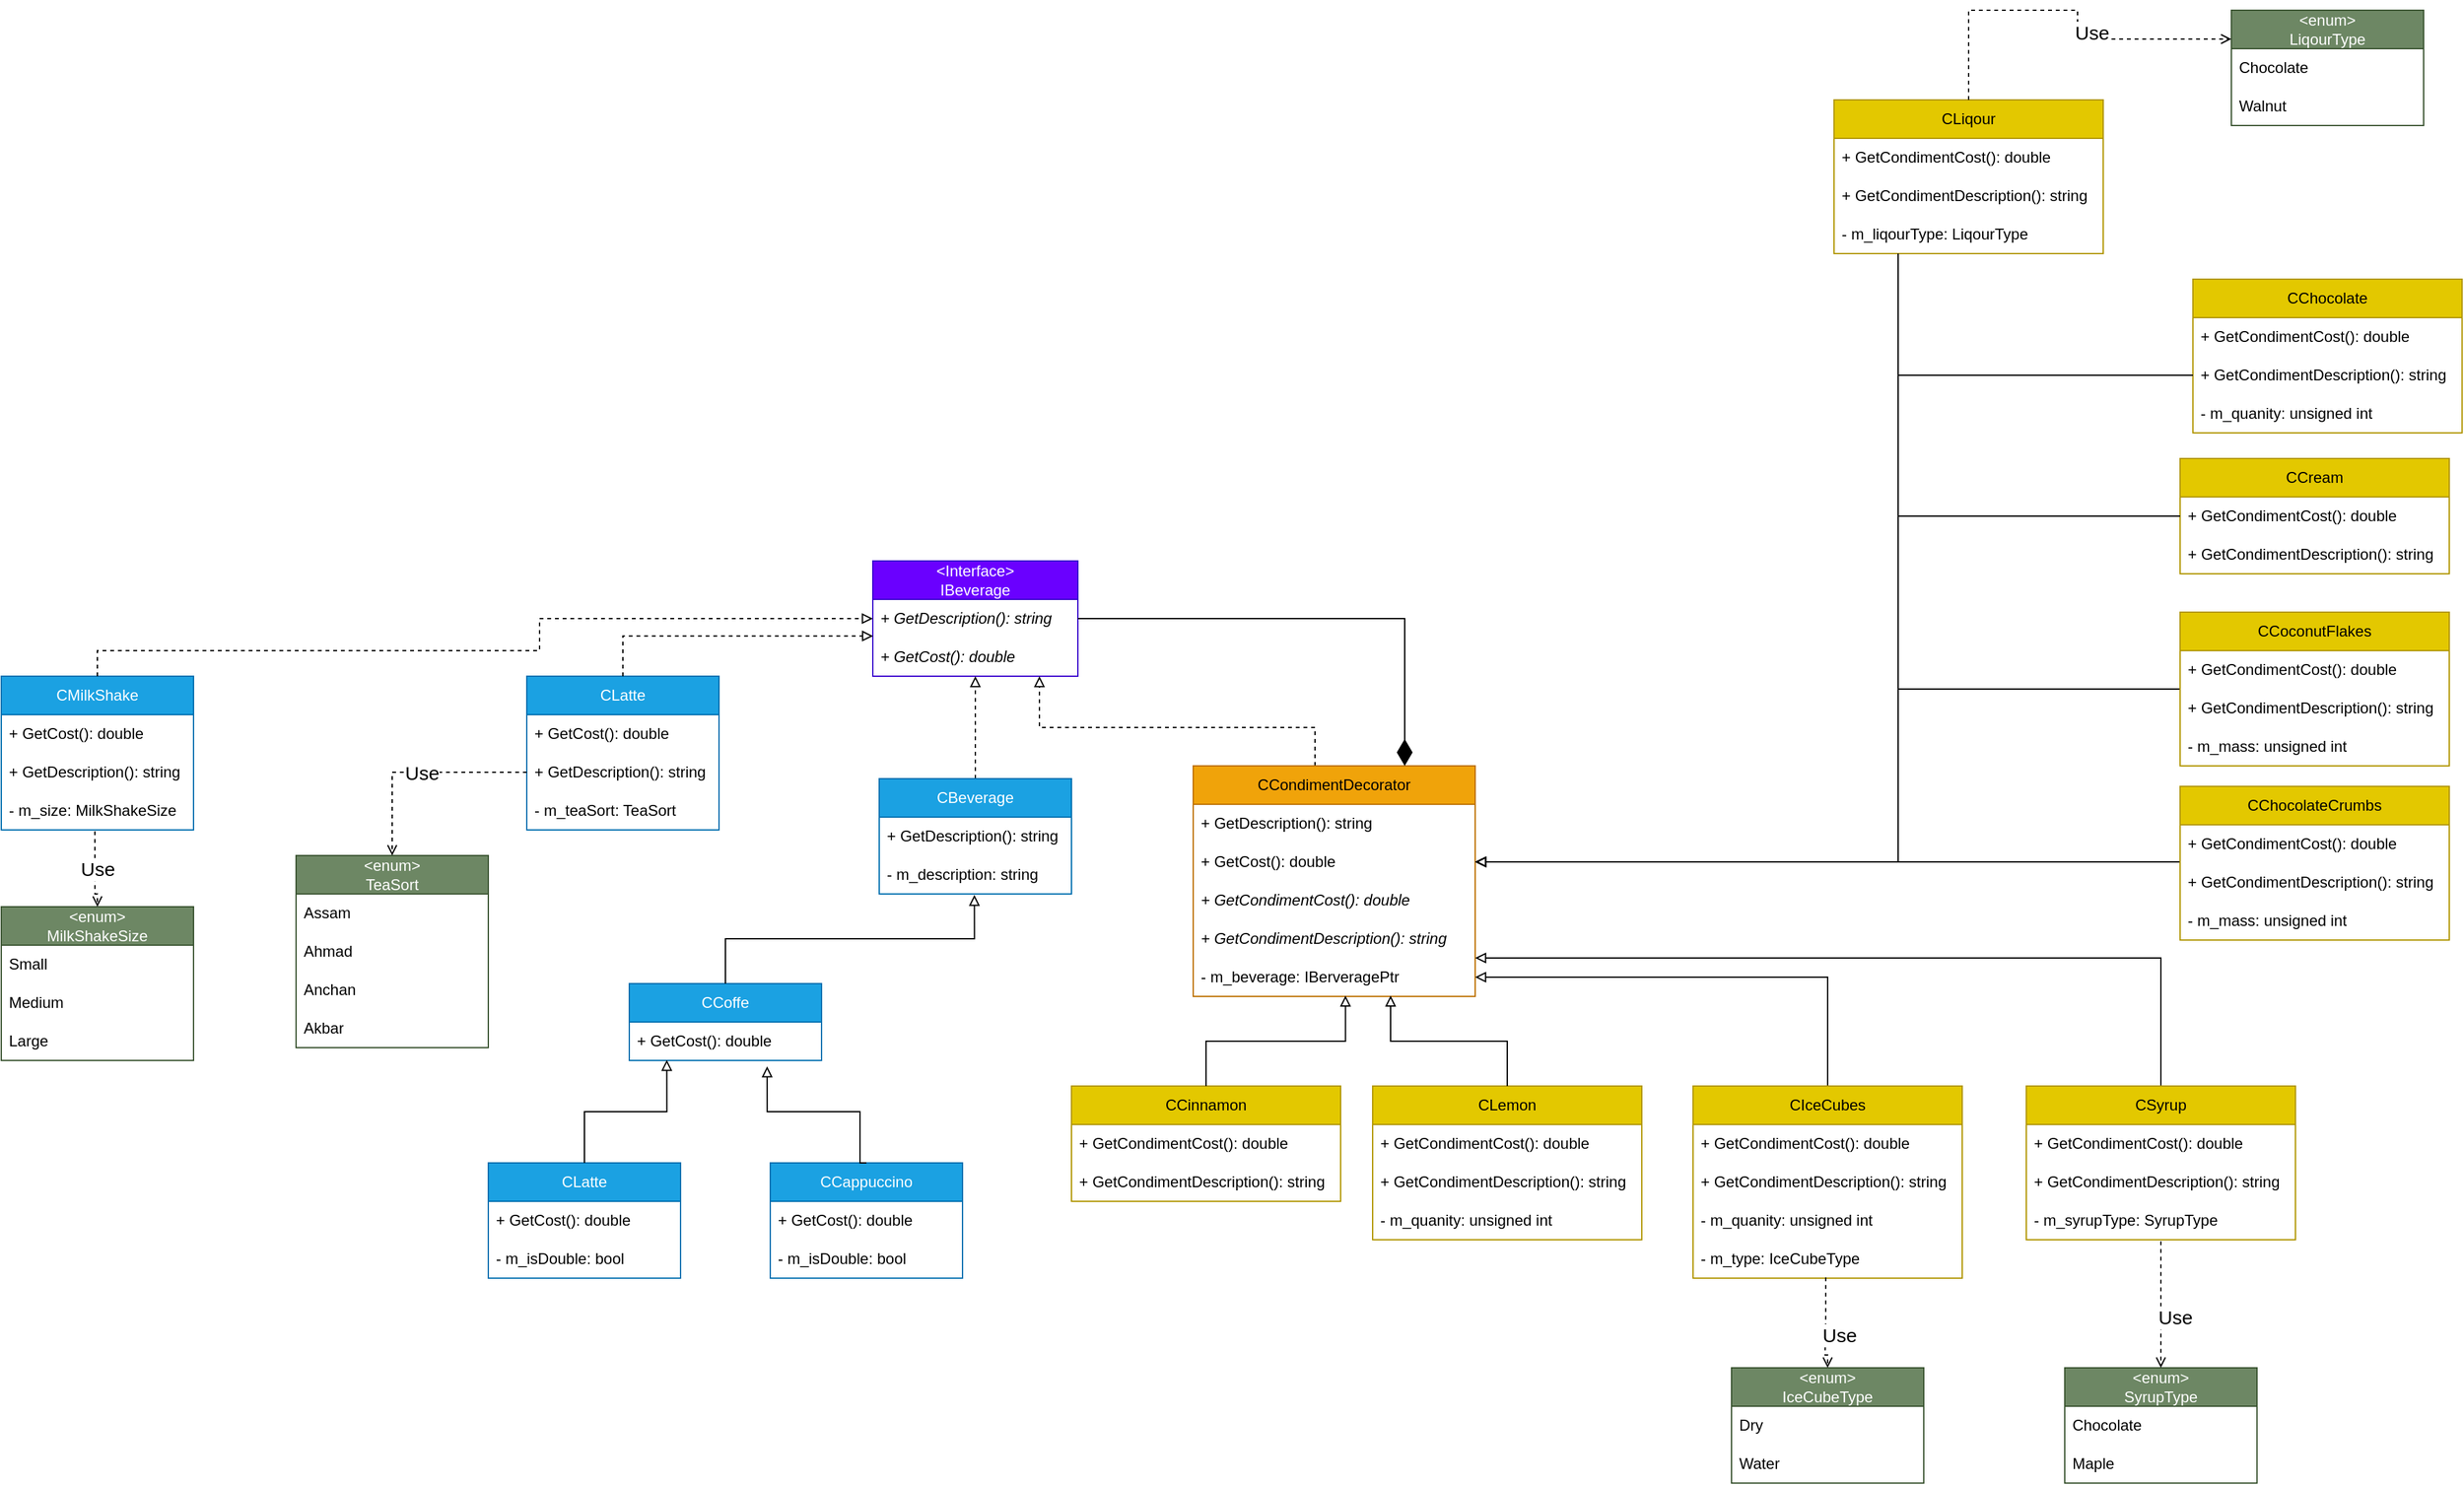 <mxfile version="22.0.2" type="device">
  <diagram name="Страница — 1" id="UsMKBgdMeGAgzb2qi24q">
    <mxGraphModel dx="2046" dy="1902" grid="1" gridSize="10" guides="1" tooltips="1" connect="1" arrows="1" fold="1" page="1" pageScale="1" pageWidth="827" pageHeight="1169" math="0" shadow="0">
      <root>
        <mxCell id="0" />
        <mxCell id="1" parent="0" />
        <mxCell id="cImIwlIBgvOKMcVILgqR-1" value="&amp;lt;Interface&amp;gt;&lt;br&gt;IBeverage" style="swimlane;fontStyle=0;childLayout=stackLayout;horizontal=1;startSize=30;horizontalStack=0;resizeParent=1;resizeParentMax=0;resizeLast=0;collapsible=1;marginBottom=0;whiteSpace=wrap;html=1;fillColor=#6a00ff;fontColor=#ffffff;strokeColor=#3700CC;" parent="1" vertex="1">
          <mxGeometry x="350" y="270" width="160" height="90" as="geometry" />
        </mxCell>
        <mxCell id="cImIwlIBgvOKMcVILgqR-2" value="+ GetDescription(): string" style="text;strokeColor=none;fillColor=none;align=left;verticalAlign=middle;spacingLeft=4;spacingRight=4;overflow=hidden;points=[[0,0.5],[1,0.5]];portConstraint=eastwest;rotatable=0;whiteSpace=wrap;html=1;fontStyle=2" parent="cImIwlIBgvOKMcVILgqR-1" vertex="1">
          <mxGeometry y="30" width="160" height="30" as="geometry" />
        </mxCell>
        <mxCell id="cImIwlIBgvOKMcVILgqR-3" value="+ GetCost(): double" style="text;strokeColor=none;fillColor=none;align=left;verticalAlign=middle;spacingLeft=4;spacingRight=4;overflow=hidden;points=[[0,0.5],[1,0.5]];portConstraint=eastwest;rotatable=0;whiteSpace=wrap;html=1;fontStyle=2" parent="cImIwlIBgvOKMcVILgqR-1" vertex="1">
          <mxGeometry y="60" width="160" height="30" as="geometry" />
        </mxCell>
        <mxCell id="cImIwlIBgvOKMcVILgqR-13" value="" style="edgeStyle=orthogonalEdgeStyle;rounded=0;orthogonalLoop=1;jettySize=auto;html=1;entryX=0.5;entryY=1;entryDx=0;entryDy=0;endArrow=block;endFill=0;dashed=1;" parent="1" source="cImIwlIBgvOKMcVILgqR-5" target="cImIwlIBgvOKMcVILgqR-1" edge="1">
          <mxGeometry relative="1" as="geometry">
            <Array as="points" />
          </mxGeometry>
        </mxCell>
        <mxCell id="cImIwlIBgvOKMcVILgqR-5" value="CBeverage" style="swimlane;fontStyle=0;childLayout=stackLayout;horizontal=1;startSize=30;horizontalStack=0;resizeParent=1;resizeParentMax=0;resizeLast=0;collapsible=1;marginBottom=0;whiteSpace=wrap;html=1;fillColor=#1ba1e2;fontColor=#ffffff;strokeColor=#006EAF;" parent="1" vertex="1">
          <mxGeometry x="355" y="440" width="150" height="90" as="geometry" />
        </mxCell>
        <mxCell id="cImIwlIBgvOKMcVILgqR-8" value="+ GetDescription(): string" style="text;strokeColor=none;fillColor=none;align=left;verticalAlign=middle;spacingLeft=4;spacingRight=4;overflow=hidden;points=[[0,0.5],[1,0.5]];portConstraint=eastwest;rotatable=0;whiteSpace=wrap;html=1;" parent="cImIwlIBgvOKMcVILgqR-5" vertex="1">
          <mxGeometry y="30" width="150" height="30" as="geometry" />
        </mxCell>
        <mxCell id="cImIwlIBgvOKMcVILgqR-7" value="- m_description: string" style="text;strokeColor=none;fillColor=none;align=left;verticalAlign=middle;spacingLeft=4;spacingRight=4;overflow=hidden;points=[[0,0.5],[1,0.5]];portConstraint=eastwest;rotatable=0;whiteSpace=wrap;html=1;" parent="cImIwlIBgvOKMcVILgqR-5" vertex="1">
          <mxGeometry y="60" width="150" height="30" as="geometry" />
        </mxCell>
        <mxCell id="cImIwlIBgvOKMcVILgqR-10" value="CCoffe" style="swimlane;fontStyle=0;childLayout=stackLayout;horizontal=1;startSize=30;horizontalStack=0;resizeParent=1;resizeParentMax=0;resizeLast=0;collapsible=1;marginBottom=0;whiteSpace=wrap;html=1;fillColor=#1ba1e2;fontColor=#ffffff;strokeColor=#006EAF;" parent="1" vertex="1">
          <mxGeometry x="160" y="600" width="150" height="60" as="geometry" />
        </mxCell>
        <mxCell id="cImIwlIBgvOKMcVILgqR-11" value="+ GetCost(): double" style="text;strokeColor=none;fillColor=none;align=left;verticalAlign=middle;spacingLeft=4;spacingRight=4;overflow=hidden;points=[[0,0.5],[1,0.5]];portConstraint=eastwest;rotatable=0;whiteSpace=wrap;html=1;" parent="cImIwlIBgvOKMcVILgqR-10" vertex="1">
          <mxGeometry y="30" width="150" height="30" as="geometry" />
        </mxCell>
        <mxCell id="cImIwlIBgvOKMcVILgqR-14" value="CLatte" style="swimlane;fontStyle=0;childLayout=stackLayout;horizontal=1;startSize=30;horizontalStack=0;resizeParent=1;resizeParentMax=0;resizeLast=0;collapsible=1;marginBottom=0;whiteSpace=wrap;html=1;fillColor=#1ba1e2;fontColor=#ffffff;strokeColor=#006EAF;" parent="1" vertex="1">
          <mxGeometry x="50" y="740" width="150" height="90" as="geometry" />
        </mxCell>
        <mxCell id="cImIwlIBgvOKMcVILgqR-15" value="+ GetCost(): double" style="text;strokeColor=none;fillColor=none;align=left;verticalAlign=middle;spacingLeft=4;spacingRight=4;overflow=hidden;points=[[0,0.5],[1,0.5]];portConstraint=eastwest;rotatable=0;whiteSpace=wrap;html=1;" parent="cImIwlIBgvOKMcVILgqR-14" vertex="1">
          <mxGeometry y="30" width="150" height="30" as="geometry" />
        </mxCell>
        <mxCell id="cImIwlIBgvOKMcVILgqR-16" value="- m_isDouble: bool" style="text;strokeColor=none;fillColor=none;align=left;verticalAlign=middle;spacingLeft=4;spacingRight=4;overflow=hidden;points=[[0,0.5],[1,0.5]];portConstraint=eastwest;rotatable=0;whiteSpace=wrap;html=1;" parent="cImIwlIBgvOKMcVILgqR-14" vertex="1">
          <mxGeometry y="60" width="150" height="30" as="geometry" />
        </mxCell>
        <mxCell id="cImIwlIBgvOKMcVILgqR-17" value="CCappuccino" style="swimlane;fontStyle=0;childLayout=stackLayout;horizontal=1;startSize=30;horizontalStack=0;resizeParent=1;resizeParentMax=0;resizeLast=0;collapsible=1;marginBottom=0;whiteSpace=wrap;html=1;fillColor=#1ba1e2;fontColor=#ffffff;strokeColor=#006EAF;" parent="1" vertex="1">
          <mxGeometry x="270" y="740" width="150" height="90" as="geometry" />
        </mxCell>
        <mxCell id="cImIwlIBgvOKMcVILgqR-18" value="+ GetCost(): double" style="text;strokeColor=none;fillColor=none;align=left;verticalAlign=middle;spacingLeft=4;spacingRight=4;overflow=hidden;points=[[0,0.5],[1,0.5]];portConstraint=eastwest;rotatable=0;whiteSpace=wrap;html=1;" parent="cImIwlIBgvOKMcVILgqR-17" vertex="1">
          <mxGeometry y="30" width="150" height="30" as="geometry" />
        </mxCell>
        <mxCell id="cImIwlIBgvOKMcVILgqR-19" value="- m_isDouble: bool" style="text;strokeColor=none;fillColor=none;align=left;verticalAlign=middle;spacingLeft=4;spacingRight=4;overflow=hidden;points=[[0,0.5],[1,0.5]];portConstraint=eastwest;rotatable=0;whiteSpace=wrap;html=1;" parent="cImIwlIBgvOKMcVILgqR-17" vertex="1">
          <mxGeometry y="60" width="150" height="30" as="geometry" />
        </mxCell>
        <mxCell id="cImIwlIBgvOKMcVILgqR-20" value="CLatte" style="swimlane;fontStyle=0;childLayout=stackLayout;horizontal=1;startSize=30;horizontalStack=0;resizeParent=1;resizeParentMax=0;resizeLast=0;collapsible=1;marginBottom=0;whiteSpace=wrap;html=1;fillColor=#1ba1e2;fontColor=#ffffff;strokeColor=#006EAF;" parent="1" vertex="1">
          <mxGeometry x="80" y="360" width="150" height="120" as="geometry" />
        </mxCell>
        <mxCell id="cImIwlIBgvOKMcVILgqR-21" value="+ GetCost(): double" style="text;strokeColor=none;fillColor=none;align=left;verticalAlign=middle;spacingLeft=4;spacingRight=4;overflow=hidden;points=[[0,0.5],[1,0.5]];portConstraint=eastwest;rotatable=0;whiteSpace=wrap;html=1;" parent="cImIwlIBgvOKMcVILgqR-20" vertex="1">
          <mxGeometry y="30" width="150" height="30" as="geometry" />
        </mxCell>
        <mxCell id="cImIwlIBgvOKMcVILgqR-23" value="+ GetDescription(): string" style="text;strokeColor=none;fillColor=none;align=left;verticalAlign=middle;spacingLeft=4;spacingRight=4;overflow=hidden;points=[[0,0.5],[1,0.5]];portConstraint=eastwest;rotatable=0;whiteSpace=wrap;html=1;" parent="cImIwlIBgvOKMcVILgqR-20" vertex="1">
          <mxGeometry y="60" width="150" height="30" as="geometry" />
        </mxCell>
        <mxCell id="cImIwlIBgvOKMcVILgqR-22" value="- m_teaSort: TeaSort" style="text;strokeColor=none;fillColor=none;align=left;verticalAlign=middle;spacingLeft=4;spacingRight=4;overflow=hidden;points=[[0,0.5],[1,0.5]];portConstraint=eastwest;rotatable=0;whiteSpace=wrap;html=1;" parent="cImIwlIBgvOKMcVILgqR-20" vertex="1">
          <mxGeometry y="90" width="150" height="30" as="geometry" />
        </mxCell>
        <mxCell id="cImIwlIBgvOKMcVILgqR-24" value="&amp;lt;enum&amp;gt;&lt;br&gt;TeaSort" style="swimlane;fontStyle=0;childLayout=stackLayout;horizontal=1;startSize=30;horizontalStack=0;resizeParent=1;resizeParentMax=0;resizeLast=0;collapsible=1;marginBottom=0;whiteSpace=wrap;html=1;fillColor=#6d8764;fontColor=#ffffff;strokeColor=#3A5431;" parent="1" vertex="1">
          <mxGeometry x="-100" y="500" width="150" height="150" as="geometry" />
        </mxCell>
        <mxCell id="cImIwlIBgvOKMcVILgqR-28" value="Assam" style="text;strokeColor=none;fillColor=none;align=left;verticalAlign=middle;spacingLeft=4;spacingRight=4;overflow=hidden;points=[[0,0.5],[1,0.5]];portConstraint=eastwest;rotatable=0;whiteSpace=wrap;html=1;" parent="cImIwlIBgvOKMcVILgqR-24" vertex="1">
          <mxGeometry y="30" width="150" height="30" as="geometry" />
        </mxCell>
        <mxCell id="cImIwlIBgvOKMcVILgqR-25" value="Ahmad" style="text;strokeColor=none;fillColor=none;align=left;verticalAlign=middle;spacingLeft=4;spacingRight=4;overflow=hidden;points=[[0,0.5],[1,0.5]];portConstraint=eastwest;rotatable=0;whiteSpace=wrap;html=1;" parent="cImIwlIBgvOKMcVILgqR-24" vertex="1">
          <mxGeometry y="60" width="150" height="30" as="geometry" />
        </mxCell>
        <mxCell id="cImIwlIBgvOKMcVILgqR-27" value="Anchan" style="text;strokeColor=none;fillColor=none;align=left;verticalAlign=middle;spacingLeft=4;spacingRight=4;overflow=hidden;points=[[0,0.5],[1,0.5]];portConstraint=eastwest;rotatable=0;whiteSpace=wrap;html=1;" parent="cImIwlIBgvOKMcVILgqR-24" vertex="1">
          <mxGeometry y="90" width="150" height="30" as="geometry" />
        </mxCell>
        <mxCell id="cImIwlIBgvOKMcVILgqR-26" value="Akbar" style="text;strokeColor=none;fillColor=none;align=left;verticalAlign=middle;spacingLeft=4;spacingRight=4;overflow=hidden;points=[[0,0.5],[1,0.5]];portConstraint=eastwest;rotatable=0;whiteSpace=wrap;html=1;" parent="cImIwlIBgvOKMcVILgqR-24" vertex="1">
          <mxGeometry y="120" width="150" height="30" as="geometry" />
        </mxCell>
        <mxCell id="cImIwlIBgvOKMcVILgqR-29" style="edgeStyle=orthogonalEdgeStyle;rounded=0;orthogonalLoop=1;jettySize=auto;html=1;exitX=0;exitY=0.5;exitDx=0;exitDy=0;entryX=0.5;entryY=0;entryDx=0;entryDy=0;dashed=1;endArrow=open;endFill=0;" parent="1" source="cImIwlIBgvOKMcVILgqR-23" target="cImIwlIBgvOKMcVILgqR-24" edge="1">
          <mxGeometry relative="1" as="geometry">
            <Array as="points">
              <mxPoint x="-25" y="435" />
            </Array>
          </mxGeometry>
        </mxCell>
        <mxCell id="cImIwlIBgvOKMcVILgqR-30" value="Use" style="edgeLabel;html=1;align=center;verticalAlign=middle;resizable=0;points=[];fontSize=15;" parent="cImIwlIBgvOKMcVILgqR-29" vertex="1" connectable="0">
          <mxGeometry x="0.137" y="-3" relative="1" as="geometry">
            <mxPoint x="14" y="3" as="offset" />
          </mxGeometry>
        </mxCell>
        <mxCell id="cImIwlIBgvOKMcVILgqR-31" value="" style="edgeStyle=orthogonalEdgeStyle;rounded=0;orthogonalLoop=1;jettySize=auto;html=1;entryX=0.001;entryY=-0.046;entryDx=0;entryDy=0;endArrow=block;endFill=0;dashed=1;exitX=0.5;exitY=0;exitDx=0;exitDy=0;entryPerimeter=0;" parent="1" source="cImIwlIBgvOKMcVILgqR-20" target="cImIwlIBgvOKMcVILgqR-3" edge="1">
          <mxGeometry relative="1" as="geometry">
            <mxPoint x="440" y="450" as="sourcePoint" />
            <mxPoint x="440" y="370" as="targetPoint" />
            <Array as="points" />
          </mxGeometry>
        </mxCell>
        <mxCell id="cImIwlIBgvOKMcVILgqR-33" value="CMilkShake" style="swimlane;fontStyle=0;childLayout=stackLayout;horizontal=1;startSize=30;horizontalStack=0;resizeParent=1;resizeParentMax=0;resizeLast=0;collapsible=1;marginBottom=0;whiteSpace=wrap;html=1;fillColor=#1ba1e2;fontColor=#ffffff;strokeColor=#006EAF;" parent="1" vertex="1">
          <mxGeometry x="-330" y="360" width="150" height="120" as="geometry" />
        </mxCell>
        <mxCell id="cImIwlIBgvOKMcVILgqR-34" value="+ GetCost(): double" style="text;strokeColor=none;fillColor=none;align=left;verticalAlign=middle;spacingLeft=4;spacingRight=4;overflow=hidden;points=[[0,0.5],[1,0.5]];portConstraint=eastwest;rotatable=0;whiteSpace=wrap;html=1;" parent="cImIwlIBgvOKMcVILgqR-33" vertex="1">
          <mxGeometry y="30" width="150" height="30" as="geometry" />
        </mxCell>
        <mxCell id="cImIwlIBgvOKMcVILgqR-35" value="+ GetDescription(): string" style="text;strokeColor=none;fillColor=none;align=left;verticalAlign=middle;spacingLeft=4;spacingRight=4;overflow=hidden;points=[[0,0.5],[1,0.5]];portConstraint=eastwest;rotatable=0;whiteSpace=wrap;html=1;" parent="cImIwlIBgvOKMcVILgqR-33" vertex="1">
          <mxGeometry y="60" width="150" height="30" as="geometry" />
        </mxCell>
        <mxCell id="cImIwlIBgvOKMcVILgqR-36" value="- m_size: MilkShakeSize" style="text;strokeColor=none;fillColor=none;align=left;verticalAlign=middle;spacingLeft=4;spacingRight=4;overflow=hidden;points=[[0,0.5],[1,0.5]];portConstraint=eastwest;rotatable=0;whiteSpace=wrap;html=1;" parent="cImIwlIBgvOKMcVILgqR-33" vertex="1">
          <mxGeometry y="90" width="150" height="30" as="geometry" />
        </mxCell>
        <mxCell id="cImIwlIBgvOKMcVILgqR-37" value="&amp;lt;enum&amp;gt;&lt;br&gt;MilkShakeSize" style="swimlane;fontStyle=0;childLayout=stackLayout;horizontal=1;startSize=30;horizontalStack=0;resizeParent=1;resizeParentMax=0;resizeLast=0;collapsible=1;marginBottom=0;whiteSpace=wrap;html=1;fillColor=#6d8764;fontColor=#ffffff;strokeColor=#3A5431;" parent="1" vertex="1">
          <mxGeometry x="-330" y="540" width="150" height="120" as="geometry" />
        </mxCell>
        <mxCell id="cImIwlIBgvOKMcVILgqR-38" value="Small" style="text;strokeColor=none;fillColor=none;align=left;verticalAlign=middle;spacingLeft=4;spacingRight=4;overflow=hidden;points=[[0,0.5],[1,0.5]];portConstraint=eastwest;rotatable=0;whiteSpace=wrap;html=1;" parent="cImIwlIBgvOKMcVILgqR-37" vertex="1">
          <mxGeometry y="30" width="150" height="30" as="geometry" />
        </mxCell>
        <mxCell id="cImIwlIBgvOKMcVILgqR-39" value="Medium" style="text;strokeColor=none;fillColor=none;align=left;verticalAlign=middle;spacingLeft=4;spacingRight=4;overflow=hidden;points=[[0,0.5],[1,0.5]];portConstraint=eastwest;rotatable=0;whiteSpace=wrap;html=1;" parent="cImIwlIBgvOKMcVILgqR-37" vertex="1">
          <mxGeometry y="60" width="150" height="30" as="geometry" />
        </mxCell>
        <mxCell id="cImIwlIBgvOKMcVILgqR-40" value="Large" style="text;strokeColor=none;fillColor=none;align=left;verticalAlign=middle;spacingLeft=4;spacingRight=4;overflow=hidden;points=[[0,0.5],[1,0.5]];portConstraint=eastwest;rotatable=0;whiteSpace=wrap;html=1;" parent="cImIwlIBgvOKMcVILgqR-37" vertex="1">
          <mxGeometry y="90" width="150" height="30" as="geometry" />
        </mxCell>
        <mxCell id="cImIwlIBgvOKMcVILgqR-42" style="edgeStyle=orthogonalEdgeStyle;rounded=0;orthogonalLoop=1;jettySize=auto;html=1;exitX=0.487;exitY=1.038;exitDx=0;exitDy=0;entryX=0.5;entryY=0;entryDx=0;entryDy=0;dashed=1;endArrow=open;endFill=0;exitPerimeter=0;" parent="1" source="cImIwlIBgvOKMcVILgqR-36" target="cImIwlIBgvOKMcVILgqR-37" edge="1">
          <mxGeometry relative="1" as="geometry">
            <Array as="points">
              <mxPoint x="-257" y="530" />
            </Array>
          </mxGeometry>
        </mxCell>
        <mxCell id="cImIwlIBgvOKMcVILgqR-43" value="Use" style="edgeLabel;html=1;align=center;verticalAlign=middle;resizable=0;points=[];fontSize=15;" parent="cImIwlIBgvOKMcVILgqR-42" vertex="1" connectable="0">
          <mxGeometry x="0.137" y="-3" relative="1" as="geometry">
            <mxPoint x="5" y="-6" as="offset" />
          </mxGeometry>
        </mxCell>
        <mxCell id="cImIwlIBgvOKMcVILgqR-56" value="" style="edgeStyle=orthogonalEdgeStyle;rounded=0;orthogonalLoop=1;jettySize=auto;html=1;entryX=0;entryY=0.5;entryDx=0;entryDy=0;endArrow=block;endFill=0;dashed=1;exitX=0.5;exitY=0;exitDx=0;exitDy=0;" parent="1" source="cImIwlIBgvOKMcVILgqR-33" target="cImIwlIBgvOKMcVILgqR-2" edge="1">
          <mxGeometry relative="1" as="geometry">
            <mxPoint x="165" y="370" as="sourcePoint" />
            <mxPoint x="360" y="339" as="targetPoint" />
            <Array as="points">
              <mxPoint x="-255" y="340" />
              <mxPoint x="90" y="340" />
              <mxPoint x="90" y="315" />
            </Array>
          </mxGeometry>
        </mxCell>
        <mxCell id="cImIwlIBgvOKMcVILgqR-57" value="" style="edgeStyle=orthogonalEdgeStyle;rounded=0;orthogonalLoop=1;jettySize=auto;html=1;entryX=0.495;entryY=1.025;entryDx=0;entryDy=0;endArrow=block;endFill=0;exitX=0.5;exitY=0;exitDx=0;exitDy=0;entryPerimeter=0;" parent="1" source="cImIwlIBgvOKMcVILgqR-10" target="cImIwlIBgvOKMcVILgqR-7" edge="1">
          <mxGeometry relative="1" as="geometry">
            <mxPoint x="175" y="380" as="sourcePoint" />
            <mxPoint x="370" y="349" as="targetPoint" />
            <Array as="points" />
          </mxGeometry>
        </mxCell>
        <mxCell id="cImIwlIBgvOKMcVILgqR-58" value="" style="edgeStyle=orthogonalEdgeStyle;rounded=0;orthogonalLoop=1;jettySize=auto;html=1;entryX=0.195;entryY=0.986;entryDx=0;entryDy=0;endArrow=block;endFill=0;exitX=0.5;exitY=0;exitDx=0;exitDy=0;entryPerimeter=0;" parent="1" source="cImIwlIBgvOKMcVILgqR-14" target="cImIwlIBgvOKMcVILgqR-11" edge="1">
          <mxGeometry relative="1" as="geometry">
            <mxPoint x="245" y="610" as="sourcePoint" />
            <mxPoint x="439" y="541" as="targetPoint" />
            <Array as="points" />
          </mxGeometry>
        </mxCell>
        <mxCell id="cImIwlIBgvOKMcVILgqR-59" value="" style="edgeStyle=orthogonalEdgeStyle;rounded=0;orthogonalLoop=1;jettySize=auto;html=1;entryX=0.717;entryY=1.154;entryDx=0;entryDy=0;endArrow=block;endFill=0;exitX=0.5;exitY=0;exitDx=0;exitDy=0;entryPerimeter=0;" parent="1" source="cImIwlIBgvOKMcVILgqR-17" target="cImIwlIBgvOKMcVILgqR-11" edge="1">
          <mxGeometry relative="1" as="geometry">
            <mxPoint x="135" y="750" as="sourcePoint" />
            <mxPoint x="199" y="670" as="targetPoint" />
            <Array as="points">
              <mxPoint x="340" y="740" />
              <mxPoint x="340" y="700" />
              <mxPoint x="267" y="700" />
            </Array>
          </mxGeometry>
        </mxCell>
        <mxCell id="cImIwlIBgvOKMcVILgqR-60" value="" style="edgeStyle=orthogonalEdgeStyle;rounded=0;orthogonalLoop=1;jettySize=auto;html=1;endArrow=block;endFill=0;dashed=1;" parent="1" source="cImIwlIBgvOKMcVILgqR-61" edge="1">
          <mxGeometry relative="1" as="geometry">
            <mxPoint x="480" y="360" as="targetPoint" />
            <Array as="points">
              <mxPoint x="695" y="400" />
              <mxPoint x="480" y="400" />
            </Array>
          </mxGeometry>
        </mxCell>
        <mxCell id="cImIwlIBgvOKMcVILgqR-61" value="CCondimentDecorator" style="swimlane;fontStyle=0;childLayout=stackLayout;horizontal=1;startSize=30;horizontalStack=0;resizeParent=1;resizeParentMax=0;resizeLast=0;collapsible=1;marginBottom=0;whiteSpace=wrap;html=1;fillColor=#f0a30a;fontColor=#000000;strokeColor=#BD7000;" parent="1" vertex="1">
          <mxGeometry x="600" y="430" width="220" height="180" as="geometry" />
        </mxCell>
        <mxCell id="cImIwlIBgvOKMcVILgqR-62" value="+ GetDescription(): string" style="text;strokeColor=none;fillColor=none;align=left;verticalAlign=middle;spacingLeft=4;spacingRight=4;overflow=hidden;points=[[0,0.5],[1,0.5]];portConstraint=eastwest;rotatable=0;whiteSpace=wrap;html=1;" parent="cImIwlIBgvOKMcVILgqR-61" vertex="1">
          <mxGeometry y="30" width="220" height="30" as="geometry" />
        </mxCell>
        <mxCell id="cImIwlIBgvOKMcVILgqR-63" value="+ GetCost(): double" style="text;strokeColor=none;fillColor=none;align=left;verticalAlign=middle;spacingLeft=4;spacingRight=4;overflow=hidden;points=[[0,0.5],[1,0.5]];portConstraint=eastwest;rotatable=0;whiteSpace=wrap;html=1;" parent="cImIwlIBgvOKMcVILgqR-61" vertex="1">
          <mxGeometry y="60" width="220" height="30" as="geometry" />
        </mxCell>
        <mxCell id="cImIwlIBgvOKMcVILgqR-65" value="+ GetCondimentCost(): double" style="text;strokeColor=none;fillColor=none;align=left;verticalAlign=middle;spacingLeft=4;spacingRight=4;overflow=hidden;points=[[0,0.5],[1,0.5]];portConstraint=eastwest;rotatable=0;whiteSpace=wrap;html=1;fontStyle=2" parent="cImIwlIBgvOKMcVILgqR-61" vertex="1">
          <mxGeometry y="90" width="220" height="30" as="geometry" />
        </mxCell>
        <mxCell id="cImIwlIBgvOKMcVILgqR-64" value="+ GetCondimentDescription(): string" style="text;strokeColor=none;fillColor=none;align=left;verticalAlign=middle;spacingLeft=4;spacingRight=4;overflow=hidden;points=[[0,0.5],[1,0.5]];portConstraint=eastwest;rotatable=0;whiteSpace=wrap;html=1;fontStyle=2" parent="cImIwlIBgvOKMcVILgqR-61" vertex="1">
          <mxGeometry y="120" width="220" height="30" as="geometry" />
        </mxCell>
        <mxCell id="cImIwlIBgvOKMcVILgqR-66" value="- m_beverage: IBerveragePtr" style="text;strokeColor=none;fillColor=none;align=left;verticalAlign=middle;spacingLeft=4;spacingRight=4;overflow=hidden;points=[[0,0.5],[1,0.5]];portConstraint=eastwest;rotatable=0;whiteSpace=wrap;html=1;" parent="cImIwlIBgvOKMcVILgqR-61" vertex="1">
          <mxGeometry y="150" width="220" height="30" as="geometry" />
        </mxCell>
        <mxCell id="cImIwlIBgvOKMcVILgqR-71" value="CCinnamon" style="swimlane;fontStyle=0;childLayout=stackLayout;horizontal=1;startSize=30;horizontalStack=0;resizeParent=1;resizeParentMax=0;resizeLast=0;collapsible=1;marginBottom=0;whiteSpace=wrap;html=1;fillColor=#e3c800;fontColor=#000000;strokeColor=#B09500;" parent="1" vertex="1">
          <mxGeometry x="505" y="680" width="210" height="90" as="geometry" />
        </mxCell>
        <mxCell id="cImIwlIBgvOKMcVILgqR-72" value="+ GetCondimentCost(): double" style="text;strokeColor=none;fillColor=none;align=left;verticalAlign=middle;spacingLeft=4;spacingRight=4;overflow=hidden;points=[[0,0.5],[1,0.5]];portConstraint=eastwest;rotatable=0;whiteSpace=wrap;html=1;" parent="cImIwlIBgvOKMcVILgqR-71" vertex="1">
          <mxGeometry y="30" width="210" height="30" as="geometry" />
        </mxCell>
        <mxCell id="cImIwlIBgvOKMcVILgqR-73" value="+ GetCondimentDescription(): string" style="text;strokeColor=none;fillColor=none;align=left;verticalAlign=middle;spacingLeft=4;spacingRight=4;overflow=hidden;points=[[0,0.5],[1,0.5]];portConstraint=eastwest;rotatable=0;whiteSpace=wrap;html=1;" parent="cImIwlIBgvOKMcVILgqR-71" vertex="1">
          <mxGeometry y="60" width="210" height="30" as="geometry" />
        </mxCell>
        <mxCell id="cImIwlIBgvOKMcVILgqR-74" value="CLemon" style="swimlane;fontStyle=0;childLayout=stackLayout;horizontal=1;startSize=30;horizontalStack=0;resizeParent=1;resizeParentMax=0;resizeLast=0;collapsible=1;marginBottom=0;whiteSpace=wrap;html=1;fillColor=#e3c800;fontColor=#000000;strokeColor=#B09500;" parent="1" vertex="1">
          <mxGeometry x="740" y="680" width="210" height="120" as="geometry" />
        </mxCell>
        <mxCell id="cImIwlIBgvOKMcVILgqR-75" value="+ GetCondimentCost(): double" style="text;strokeColor=none;fillColor=none;align=left;verticalAlign=middle;spacingLeft=4;spacingRight=4;overflow=hidden;points=[[0,0.5],[1,0.5]];portConstraint=eastwest;rotatable=0;whiteSpace=wrap;html=1;" parent="cImIwlIBgvOKMcVILgqR-74" vertex="1">
          <mxGeometry y="30" width="210" height="30" as="geometry" />
        </mxCell>
        <mxCell id="cImIwlIBgvOKMcVILgqR-76" value="+ GetCondimentDescription(): string" style="text;strokeColor=none;fillColor=none;align=left;verticalAlign=middle;spacingLeft=4;spacingRight=4;overflow=hidden;points=[[0,0.5],[1,0.5]];portConstraint=eastwest;rotatable=0;whiteSpace=wrap;html=1;" parent="cImIwlIBgvOKMcVILgqR-74" vertex="1">
          <mxGeometry y="60" width="210" height="30" as="geometry" />
        </mxCell>
        <mxCell id="cImIwlIBgvOKMcVILgqR-77" value="- m_quanity: unsigned int" style="text;strokeColor=none;fillColor=none;align=left;verticalAlign=middle;spacingLeft=4;spacingRight=4;overflow=hidden;points=[[0,0.5],[1,0.5]];portConstraint=eastwest;rotatable=0;whiteSpace=wrap;html=1;" parent="cImIwlIBgvOKMcVILgqR-74" vertex="1">
          <mxGeometry y="90" width="210" height="30" as="geometry" />
        </mxCell>
        <mxCell id="cImIwlIBgvOKMcVILgqR-139" style="edgeStyle=orthogonalEdgeStyle;shape=connector;rounded=0;orthogonalLoop=1;jettySize=auto;html=1;entryX=1;entryY=0.5;entryDx=0;entryDy=0;labelBackgroundColor=default;strokeColor=default;align=center;verticalAlign=middle;fontFamily=Helvetica;fontSize=11;fontColor=default;endArrow=block;endFill=0;" parent="1" source="cImIwlIBgvOKMcVILgqR-78" target="cImIwlIBgvOKMcVILgqR-66" edge="1">
          <mxGeometry relative="1" as="geometry" />
        </mxCell>
        <mxCell id="cImIwlIBgvOKMcVILgqR-78" value="CIceCubes" style="swimlane;fontStyle=0;childLayout=stackLayout;horizontal=1;startSize=30;horizontalStack=0;resizeParent=1;resizeParentMax=0;resizeLast=0;collapsible=1;marginBottom=0;whiteSpace=wrap;html=1;fillColor=#e3c800;fontColor=#000000;strokeColor=#B09500;" parent="1" vertex="1">
          <mxGeometry x="990" y="680" width="210" height="150" as="geometry" />
        </mxCell>
        <mxCell id="cImIwlIBgvOKMcVILgqR-79" value="+ GetCondimentCost(): double" style="text;strokeColor=none;fillColor=none;align=left;verticalAlign=middle;spacingLeft=4;spacingRight=4;overflow=hidden;points=[[0,0.5],[1,0.5]];portConstraint=eastwest;rotatable=0;whiteSpace=wrap;html=1;" parent="cImIwlIBgvOKMcVILgqR-78" vertex="1">
          <mxGeometry y="30" width="210" height="30" as="geometry" />
        </mxCell>
        <mxCell id="cImIwlIBgvOKMcVILgqR-80" value="+ GetCondimentDescription(): string" style="text;strokeColor=none;fillColor=none;align=left;verticalAlign=middle;spacingLeft=4;spacingRight=4;overflow=hidden;points=[[0,0.5],[1,0.5]];portConstraint=eastwest;rotatable=0;whiteSpace=wrap;html=1;" parent="cImIwlIBgvOKMcVILgqR-78" vertex="1">
          <mxGeometry y="60" width="210" height="30" as="geometry" />
        </mxCell>
        <mxCell id="cImIwlIBgvOKMcVILgqR-81" value="- m_quanity: unsigned int" style="text;strokeColor=none;fillColor=none;align=left;verticalAlign=middle;spacingLeft=4;spacingRight=4;overflow=hidden;points=[[0,0.5],[1,0.5]];portConstraint=eastwest;rotatable=0;whiteSpace=wrap;html=1;" parent="cImIwlIBgvOKMcVILgqR-78" vertex="1">
          <mxGeometry y="90" width="210" height="30" as="geometry" />
        </mxCell>
        <mxCell id="cImIwlIBgvOKMcVILgqR-82" value="- m_type: IceCubeType" style="text;strokeColor=none;fillColor=none;align=left;verticalAlign=middle;spacingLeft=4;spacingRight=4;overflow=hidden;points=[[0,0.5],[1,0.5]];portConstraint=eastwest;rotatable=0;whiteSpace=wrap;html=1;" parent="cImIwlIBgvOKMcVILgqR-78" vertex="1">
          <mxGeometry y="120" width="210" height="30" as="geometry" />
        </mxCell>
        <mxCell id="cImIwlIBgvOKMcVILgqR-87" value="&amp;lt;enum&amp;gt;&lt;br&gt;IceCubeType" style="swimlane;fontStyle=0;childLayout=stackLayout;horizontal=1;startSize=30;horizontalStack=0;resizeParent=1;resizeParentMax=0;resizeLast=0;collapsible=1;marginBottom=0;whiteSpace=wrap;html=1;fillColor=#6d8764;fontColor=#ffffff;strokeColor=#3A5431;" parent="1" vertex="1">
          <mxGeometry x="1020" y="900" width="150" height="90" as="geometry" />
        </mxCell>
        <mxCell id="cImIwlIBgvOKMcVILgqR-88" value="Dry" style="text;strokeColor=none;fillColor=none;align=left;verticalAlign=middle;spacingLeft=4;spacingRight=4;overflow=hidden;points=[[0,0.5],[1,0.5]];portConstraint=eastwest;rotatable=0;whiteSpace=wrap;html=1;" parent="cImIwlIBgvOKMcVILgqR-87" vertex="1">
          <mxGeometry y="30" width="150" height="30" as="geometry" />
        </mxCell>
        <mxCell id="cImIwlIBgvOKMcVILgqR-89" value="Water" style="text;strokeColor=none;fillColor=none;align=left;verticalAlign=middle;spacingLeft=4;spacingRight=4;overflow=hidden;points=[[0,0.5],[1,0.5]];portConstraint=eastwest;rotatable=0;whiteSpace=wrap;html=1;" parent="cImIwlIBgvOKMcVILgqR-87" vertex="1">
          <mxGeometry y="60" width="150" height="30" as="geometry" />
        </mxCell>
        <mxCell id="cImIwlIBgvOKMcVILgqR-91" value="&amp;lt;enum&amp;gt;&lt;br&gt;SyrupType" style="swimlane;fontStyle=0;childLayout=stackLayout;horizontal=1;startSize=30;horizontalStack=0;resizeParent=1;resizeParentMax=0;resizeLast=0;collapsible=1;marginBottom=0;whiteSpace=wrap;html=1;fillColor=#6d8764;fontColor=#ffffff;strokeColor=#3A5431;" parent="1" vertex="1">
          <mxGeometry x="1280" y="900" width="150" height="90" as="geometry" />
        </mxCell>
        <mxCell id="cImIwlIBgvOKMcVILgqR-92" value="Chocolate" style="text;strokeColor=none;fillColor=none;align=left;verticalAlign=middle;spacingLeft=4;spacingRight=4;overflow=hidden;points=[[0,0.5],[1,0.5]];portConstraint=eastwest;rotatable=0;whiteSpace=wrap;html=1;" parent="cImIwlIBgvOKMcVILgqR-91" vertex="1">
          <mxGeometry y="30" width="150" height="30" as="geometry" />
        </mxCell>
        <mxCell id="cImIwlIBgvOKMcVILgqR-93" value="Maple" style="text;strokeColor=none;fillColor=none;align=left;verticalAlign=middle;spacingLeft=4;spacingRight=4;overflow=hidden;points=[[0,0.5],[1,0.5]];portConstraint=eastwest;rotatable=0;whiteSpace=wrap;html=1;" parent="cImIwlIBgvOKMcVILgqR-91" vertex="1">
          <mxGeometry y="60" width="150" height="30" as="geometry" />
        </mxCell>
        <mxCell id="cImIwlIBgvOKMcVILgqR-140" style="edgeStyle=orthogonalEdgeStyle;shape=connector;rounded=0;orthogonalLoop=1;jettySize=auto;html=1;labelBackgroundColor=default;strokeColor=default;align=center;verticalAlign=middle;fontFamily=Helvetica;fontSize=11;fontColor=default;endArrow=block;endFill=0;" parent="1" source="cImIwlIBgvOKMcVILgqR-94" edge="1">
          <mxGeometry relative="1" as="geometry">
            <mxPoint x="820" y="580" as="targetPoint" />
            <Array as="points">
              <mxPoint x="1355" y="580" />
              <mxPoint x="820" y="580" />
            </Array>
          </mxGeometry>
        </mxCell>
        <mxCell id="cImIwlIBgvOKMcVILgqR-94" value="CSyrup" style="swimlane;fontStyle=0;childLayout=stackLayout;horizontal=1;startSize=30;horizontalStack=0;resizeParent=1;resizeParentMax=0;resizeLast=0;collapsible=1;marginBottom=0;whiteSpace=wrap;html=1;fillColor=#e3c800;fontColor=#000000;strokeColor=#B09500;" parent="1" vertex="1">
          <mxGeometry x="1250" y="680" width="210" height="120" as="geometry" />
        </mxCell>
        <mxCell id="cImIwlIBgvOKMcVILgqR-95" value="+ GetCondimentCost(): double" style="text;strokeColor=none;fillColor=none;align=left;verticalAlign=middle;spacingLeft=4;spacingRight=4;overflow=hidden;points=[[0,0.5],[1,0.5]];portConstraint=eastwest;rotatable=0;whiteSpace=wrap;html=1;" parent="cImIwlIBgvOKMcVILgqR-94" vertex="1">
          <mxGeometry y="30" width="210" height="30" as="geometry" />
        </mxCell>
        <mxCell id="cImIwlIBgvOKMcVILgqR-96" value="+ GetCondimentDescription(): string" style="text;strokeColor=none;fillColor=none;align=left;verticalAlign=middle;spacingLeft=4;spacingRight=4;overflow=hidden;points=[[0,0.5],[1,0.5]];portConstraint=eastwest;rotatable=0;whiteSpace=wrap;html=1;" parent="cImIwlIBgvOKMcVILgqR-94" vertex="1">
          <mxGeometry y="60" width="210" height="30" as="geometry" />
        </mxCell>
        <mxCell id="cImIwlIBgvOKMcVILgqR-98" value="- m_syrupType: SyrupType" style="text;strokeColor=none;fillColor=none;align=left;verticalAlign=middle;spacingLeft=4;spacingRight=4;overflow=hidden;points=[[0,0.5],[1,0.5]];portConstraint=eastwest;rotatable=0;whiteSpace=wrap;html=1;" parent="cImIwlIBgvOKMcVILgqR-94" vertex="1">
          <mxGeometry y="90" width="210" height="30" as="geometry" />
        </mxCell>
        <mxCell id="cImIwlIBgvOKMcVILgqR-141" style="edgeStyle=orthogonalEdgeStyle;shape=connector;rounded=0;orthogonalLoop=1;jettySize=auto;html=1;entryX=1;entryY=0.5;entryDx=0;entryDy=0;labelBackgroundColor=default;strokeColor=default;align=center;verticalAlign=middle;fontFamily=Helvetica;fontSize=11;fontColor=default;endArrow=block;endFill=0;" parent="1" source="cImIwlIBgvOKMcVILgqR-99" target="cImIwlIBgvOKMcVILgqR-63" edge="1">
          <mxGeometry relative="1" as="geometry">
            <Array as="points">
              <mxPoint x="1230" y="505" />
              <mxPoint x="1230" y="505" />
            </Array>
          </mxGeometry>
        </mxCell>
        <mxCell id="cImIwlIBgvOKMcVILgqR-99" value="CChocolateCrumbs" style="swimlane;fontStyle=0;childLayout=stackLayout;horizontal=1;startSize=30;horizontalStack=0;resizeParent=1;resizeParentMax=0;resizeLast=0;collapsible=1;marginBottom=0;whiteSpace=wrap;html=1;fillColor=#e3c800;fontColor=#000000;strokeColor=#B09500;" parent="1" vertex="1">
          <mxGeometry x="1370" y="446" width="210" height="120" as="geometry" />
        </mxCell>
        <mxCell id="cImIwlIBgvOKMcVILgqR-100" value="+ GetCondimentCost(): double" style="text;strokeColor=none;fillColor=none;align=left;verticalAlign=middle;spacingLeft=4;spacingRight=4;overflow=hidden;points=[[0,0.5],[1,0.5]];portConstraint=eastwest;rotatable=0;whiteSpace=wrap;html=1;" parent="cImIwlIBgvOKMcVILgqR-99" vertex="1">
          <mxGeometry y="30" width="210" height="30" as="geometry" />
        </mxCell>
        <mxCell id="cImIwlIBgvOKMcVILgqR-101" value="+ GetCondimentDescription(): string" style="text;strokeColor=none;fillColor=none;align=left;verticalAlign=middle;spacingLeft=4;spacingRight=4;overflow=hidden;points=[[0,0.5],[1,0.5]];portConstraint=eastwest;rotatable=0;whiteSpace=wrap;html=1;" parent="cImIwlIBgvOKMcVILgqR-99" vertex="1">
          <mxGeometry y="60" width="210" height="30" as="geometry" />
        </mxCell>
        <mxCell id="cImIwlIBgvOKMcVILgqR-102" value="- m_mass: unsigned int" style="text;strokeColor=none;fillColor=none;align=left;verticalAlign=middle;spacingLeft=4;spacingRight=4;overflow=hidden;points=[[0,0.5],[1,0.5]];portConstraint=eastwest;rotatable=0;whiteSpace=wrap;html=1;" parent="cImIwlIBgvOKMcVILgqR-99" vertex="1">
          <mxGeometry y="90" width="210" height="30" as="geometry" />
        </mxCell>
        <mxCell id="cImIwlIBgvOKMcVILgqR-142" style="edgeStyle=orthogonalEdgeStyle;shape=connector;rounded=0;orthogonalLoop=1;jettySize=auto;html=1;labelBackgroundColor=default;strokeColor=default;align=center;verticalAlign=middle;fontFamily=Helvetica;fontSize=11;fontColor=default;endArrow=block;endFill=0;entryX=1;entryY=0.5;entryDx=0;entryDy=0;" parent="1" source="cImIwlIBgvOKMcVILgqR-114" target="cImIwlIBgvOKMcVILgqR-63" edge="1">
          <mxGeometry relative="1" as="geometry">
            <mxPoint x="820" y="510" as="targetPoint" />
            <Array as="points">
              <mxPoint x="1150" y="370" />
              <mxPoint x="1150" y="505" />
            </Array>
          </mxGeometry>
        </mxCell>
        <mxCell id="cImIwlIBgvOKMcVILgqR-114" value="CCoconutFlakes" style="swimlane;fontStyle=0;childLayout=stackLayout;horizontal=1;startSize=30;horizontalStack=0;resizeParent=1;resizeParentMax=0;resizeLast=0;collapsible=1;marginBottom=0;whiteSpace=wrap;html=1;fillColor=#e3c800;fontColor=#000000;strokeColor=#B09500;" parent="1" vertex="1">
          <mxGeometry x="1370" y="310" width="210" height="120" as="geometry" />
        </mxCell>
        <mxCell id="cImIwlIBgvOKMcVILgqR-115" value="+ GetCondimentCost(): double" style="text;strokeColor=none;fillColor=none;align=left;verticalAlign=middle;spacingLeft=4;spacingRight=4;overflow=hidden;points=[[0,0.5],[1,0.5]];portConstraint=eastwest;rotatable=0;whiteSpace=wrap;html=1;" parent="cImIwlIBgvOKMcVILgqR-114" vertex="1">
          <mxGeometry y="30" width="210" height="30" as="geometry" />
        </mxCell>
        <mxCell id="cImIwlIBgvOKMcVILgqR-116" value="+ GetCondimentDescription(): string" style="text;strokeColor=none;fillColor=none;align=left;verticalAlign=middle;spacingLeft=4;spacingRight=4;overflow=hidden;points=[[0,0.5],[1,0.5]];portConstraint=eastwest;rotatable=0;whiteSpace=wrap;html=1;" parent="cImIwlIBgvOKMcVILgqR-114" vertex="1">
          <mxGeometry y="60" width="210" height="30" as="geometry" />
        </mxCell>
        <mxCell id="cImIwlIBgvOKMcVILgqR-117" value="- m_mass: unsigned int" style="text;strokeColor=none;fillColor=none;align=left;verticalAlign=middle;spacingLeft=4;spacingRight=4;overflow=hidden;points=[[0,0.5],[1,0.5]];portConstraint=eastwest;rotatable=0;whiteSpace=wrap;html=1;" parent="cImIwlIBgvOKMcVILgqR-114" vertex="1">
          <mxGeometry y="90" width="210" height="30" as="geometry" />
        </mxCell>
        <mxCell id="cImIwlIBgvOKMcVILgqR-122" value="CCream" style="swimlane;fontStyle=0;childLayout=stackLayout;horizontal=1;startSize=30;horizontalStack=0;resizeParent=1;resizeParentMax=0;resizeLast=0;collapsible=1;marginBottom=0;whiteSpace=wrap;html=1;fillColor=#e3c800;fontColor=#000000;strokeColor=#B09500;" parent="1" vertex="1">
          <mxGeometry x="1370" y="190" width="210" height="90" as="geometry" />
        </mxCell>
        <mxCell id="cImIwlIBgvOKMcVILgqR-123" value="+ GetCondimentCost(): double" style="text;strokeColor=none;fillColor=none;align=left;verticalAlign=middle;spacingLeft=4;spacingRight=4;overflow=hidden;points=[[0,0.5],[1,0.5]];portConstraint=eastwest;rotatable=0;whiteSpace=wrap;html=1;" parent="cImIwlIBgvOKMcVILgqR-122" vertex="1">
          <mxGeometry y="30" width="210" height="30" as="geometry" />
        </mxCell>
        <mxCell id="cImIwlIBgvOKMcVILgqR-124" value="+ GetCondimentDescription(): string" style="text;strokeColor=none;fillColor=none;align=left;verticalAlign=middle;spacingLeft=4;spacingRight=4;overflow=hidden;points=[[0,0.5],[1,0.5]];portConstraint=eastwest;rotatable=0;whiteSpace=wrap;html=1;" parent="cImIwlIBgvOKMcVILgqR-122" vertex="1">
          <mxGeometry y="60" width="210" height="30" as="geometry" />
        </mxCell>
        <mxCell id="cImIwlIBgvOKMcVILgqR-126" value="CChocolate" style="swimlane;fontStyle=0;childLayout=stackLayout;horizontal=1;startSize=30;horizontalStack=0;resizeParent=1;resizeParentMax=0;resizeLast=0;collapsible=1;marginBottom=0;whiteSpace=wrap;html=1;fillColor=#e3c800;fontColor=#000000;strokeColor=#B09500;" parent="1" vertex="1">
          <mxGeometry x="1380" y="50" width="210" height="120" as="geometry" />
        </mxCell>
        <mxCell id="cImIwlIBgvOKMcVILgqR-127" value="+ GetCondimentCost(): double" style="text;strokeColor=none;fillColor=none;align=left;verticalAlign=middle;spacingLeft=4;spacingRight=4;overflow=hidden;points=[[0,0.5],[1,0.5]];portConstraint=eastwest;rotatable=0;whiteSpace=wrap;html=1;" parent="cImIwlIBgvOKMcVILgqR-126" vertex="1">
          <mxGeometry y="30" width="210" height="30" as="geometry" />
        </mxCell>
        <mxCell id="cImIwlIBgvOKMcVILgqR-128" value="+ GetCondimentDescription(): string" style="text;strokeColor=none;fillColor=none;align=left;verticalAlign=middle;spacingLeft=4;spacingRight=4;overflow=hidden;points=[[0,0.5],[1,0.5]];portConstraint=eastwest;rotatable=0;whiteSpace=wrap;html=1;" parent="cImIwlIBgvOKMcVILgqR-126" vertex="1">
          <mxGeometry y="60" width="210" height="30" as="geometry" />
        </mxCell>
        <mxCell id="cImIwlIBgvOKMcVILgqR-129" value="- m_quanity: unsigned int" style="text;strokeColor=none;fillColor=none;align=left;verticalAlign=middle;spacingLeft=4;spacingRight=4;overflow=hidden;points=[[0,0.5],[1,0.5]];portConstraint=eastwest;rotatable=0;whiteSpace=wrap;html=1;" parent="cImIwlIBgvOKMcVILgqR-126" vertex="1">
          <mxGeometry y="90" width="210" height="30" as="geometry" />
        </mxCell>
        <mxCell id="cImIwlIBgvOKMcVILgqR-130" value="&amp;lt;enum&amp;gt;&lt;br&gt;LiqourType" style="swimlane;fontStyle=0;childLayout=stackLayout;horizontal=1;startSize=30;horizontalStack=0;resizeParent=1;resizeParentMax=0;resizeLast=0;collapsible=1;marginBottom=0;whiteSpace=wrap;html=1;fillColor=#6d8764;fontColor=#ffffff;strokeColor=#3A5431;" parent="1" vertex="1">
          <mxGeometry x="1410" y="-160" width="150" height="90" as="geometry" />
        </mxCell>
        <mxCell id="cImIwlIBgvOKMcVILgqR-131" value="Chocolate" style="text;strokeColor=none;fillColor=none;align=left;verticalAlign=middle;spacingLeft=4;spacingRight=4;overflow=hidden;points=[[0,0.5],[1,0.5]];portConstraint=eastwest;rotatable=0;whiteSpace=wrap;html=1;" parent="cImIwlIBgvOKMcVILgqR-130" vertex="1">
          <mxGeometry y="30" width="150" height="30" as="geometry" />
        </mxCell>
        <mxCell id="cImIwlIBgvOKMcVILgqR-132" value="Walnut" style="text;strokeColor=none;fillColor=none;align=left;verticalAlign=middle;spacingLeft=4;spacingRight=4;overflow=hidden;points=[[0,0.5],[1,0.5]];portConstraint=eastwest;rotatable=0;whiteSpace=wrap;html=1;" parent="cImIwlIBgvOKMcVILgqR-130" vertex="1">
          <mxGeometry y="60" width="150" height="30" as="geometry" />
        </mxCell>
        <mxCell id="cImIwlIBgvOKMcVILgqR-133" value="CLiqour" style="swimlane;fontStyle=0;childLayout=stackLayout;horizontal=1;startSize=30;horizontalStack=0;resizeParent=1;resizeParentMax=0;resizeLast=0;collapsible=1;marginBottom=0;whiteSpace=wrap;html=1;fillColor=#e3c800;fontColor=#000000;strokeColor=#B09500;" parent="1" vertex="1">
          <mxGeometry x="1100" y="-90" width="210" height="120" as="geometry" />
        </mxCell>
        <mxCell id="cImIwlIBgvOKMcVILgqR-134" value="+ GetCondimentCost(): double" style="text;strokeColor=none;fillColor=none;align=left;verticalAlign=middle;spacingLeft=4;spacingRight=4;overflow=hidden;points=[[0,0.5],[1,0.5]];portConstraint=eastwest;rotatable=0;whiteSpace=wrap;html=1;" parent="cImIwlIBgvOKMcVILgqR-133" vertex="1">
          <mxGeometry y="30" width="210" height="30" as="geometry" />
        </mxCell>
        <mxCell id="cImIwlIBgvOKMcVILgqR-135" value="+ GetCondimentDescription(): string" style="text;strokeColor=none;fillColor=none;align=left;verticalAlign=middle;spacingLeft=4;spacingRight=4;overflow=hidden;points=[[0,0.5],[1,0.5]];portConstraint=eastwest;rotatable=0;whiteSpace=wrap;html=1;" parent="cImIwlIBgvOKMcVILgqR-133" vertex="1">
          <mxGeometry y="60" width="210" height="30" as="geometry" />
        </mxCell>
        <mxCell id="cImIwlIBgvOKMcVILgqR-136" value="- m_liqourType: LiqourType" style="text;strokeColor=none;fillColor=none;align=left;verticalAlign=middle;spacingLeft=4;spacingRight=4;overflow=hidden;points=[[0,0.5],[1,0.5]];portConstraint=eastwest;rotatable=0;whiteSpace=wrap;html=1;" parent="cImIwlIBgvOKMcVILgqR-133" vertex="1">
          <mxGeometry y="90" width="210" height="30" as="geometry" />
        </mxCell>
        <mxCell id="cImIwlIBgvOKMcVILgqR-137" style="edgeStyle=orthogonalEdgeStyle;shape=connector;rounded=0;orthogonalLoop=1;jettySize=auto;html=1;entryX=0.54;entryY=0.981;entryDx=0;entryDy=0;entryPerimeter=0;labelBackgroundColor=default;strokeColor=default;align=center;verticalAlign=middle;fontFamily=Helvetica;fontSize=11;fontColor=default;endArrow=block;endFill=0;" parent="1" source="cImIwlIBgvOKMcVILgqR-71" target="cImIwlIBgvOKMcVILgqR-66" edge="1">
          <mxGeometry relative="1" as="geometry" />
        </mxCell>
        <mxCell id="cImIwlIBgvOKMcVILgqR-138" style="edgeStyle=orthogonalEdgeStyle;shape=connector;rounded=0;orthogonalLoop=1;jettySize=auto;html=1;entryX=0.7;entryY=0.98;entryDx=0;entryDy=0;entryPerimeter=0;labelBackgroundColor=default;strokeColor=default;align=center;verticalAlign=middle;fontFamily=Helvetica;fontSize=11;fontColor=default;endArrow=block;endFill=0;" parent="1" source="cImIwlIBgvOKMcVILgqR-74" target="cImIwlIBgvOKMcVILgqR-66" edge="1">
          <mxGeometry relative="1" as="geometry" />
        </mxCell>
        <mxCell id="cImIwlIBgvOKMcVILgqR-143" style="edgeStyle=orthogonalEdgeStyle;shape=connector;rounded=0;orthogonalLoop=1;jettySize=auto;html=1;labelBackgroundColor=default;strokeColor=default;align=center;verticalAlign=middle;fontFamily=Helvetica;fontSize=11;fontColor=default;endArrow=block;endFill=0;entryX=1;entryY=0.5;entryDx=0;entryDy=0;" parent="1" source="cImIwlIBgvOKMcVILgqR-123" target="cImIwlIBgvOKMcVILgqR-63" edge="1">
          <mxGeometry relative="1" as="geometry">
            <mxPoint x="820" y="500" as="targetPoint" />
            <Array as="points">
              <mxPoint x="1150" y="235" />
              <mxPoint x="1150" y="505" />
            </Array>
          </mxGeometry>
        </mxCell>
        <mxCell id="cImIwlIBgvOKMcVILgqR-145" style="edgeStyle=orthogonalEdgeStyle;shape=connector;rounded=0;orthogonalLoop=1;jettySize=auto;html=1;labelBackgroundColor=default;strokeColor=default;align=center;verticalAlign=middle;fontFamily=Helvetica;fontSize=11;fontColor=default;endArrow=block;endFill=0;entryX=1;entryY=0.5;entryDx=0;entryDy=0;" parent="1" source="cImIwlIBgvOKMcVILgqR-128" target="cImIwlIBgvOKMcVILgqR-63" edge="1">
          <mxGeometry relative="1" as="geometry">
            <mxPoint x="1150" y="510" as="targetPoint" />
            <Array as="points">
              <mxPoint x="1150" y="125" />
              <mxPoint x="1150" y="505" />
            </Array>
          </mxGeometry>
        </mxCell>
        <mxCell id="cImIwlIBgvOKMcVILgqR-146" style="edgeStyle=orthogonalEdgeStyle;shape=connector;rounded=0;orthogonalLoop=1;jettySize=auto;html=1;labelBackgroundColor=default;strokeColor=default;align=center;verticalAlign=middle;fontFamily=Helvetica;fontSize=11;fontColor=default;endArrow=block;endFill=0;entryX=1;entryY=0.5;entryDx=0;entryDy=0;" parent="1" source="cImIwlIBgvOKMcVILgqR-136" target="cImIwlIBgvOKMcVILgqR-63" edge="1">
          <mxGeometry relative="1" as="geometry">
            <mxPoint x="1150" y="503.429" as="targetPoint" />
            <Array as="points">
              <mxPoint x="1150" y="505" />
            </Array>
          </mxGeometry>
        </mxCell>
        <mxCell id="cImIwlIBgvOKMcVILgqR-149" style="edgeStyle=orthogonalEdgeStyle;rounded=0;orthogonalLoop=1;jettySize=auto;html=1;exitX=0.5;exitY=1.04;exitDx=0;exitDy=0;entryX=0.5;entryY=0;entryDx=0;entryDy=0;dashed=1;endArrow=open;endFill=0;exitPerimeter=0;" parent="1" source="cImIwlIBgvOKMcVILgqR-98" target="cImIwlIBgvOKMcVILgqR-91" edge="1">
          <mxGeometry relative="1" as="geometry">
            <mxPoint x="1575" y="895" as="sourcePoint" />
            <mxPoint x="1470" y="960" as="targetPoint" />
            <Array as="points">
              <mxPoint x="1355" y="895" />
              <mxPoint x="1355" y="895" />
            </Array>
          </mxGeometry>
        </mxCell>
        <mxCell id="cImIwlIBgvOKMcVILgqR-150" value="Use" style="edgeLabel;html=1;align=center;verticalAlign=middle;resizable=0;points=[];fontSize=15;" parent="cImIwlIBgvOKMcVILgqR-149" vertex="1" connectable="0">
          <mxGeometry x="0.137" y="-3" relative="1" as="geometry">
            <mxPoint x="14" y="3" as="offset" />
          </mxGeometry>
        </mxCell>
        <mxCell id="cImIwlIBgvOKMcVILgqR-151" style="edgeStyle=orthogonalEdgeStyle;rounded=0;orthogonalLoop=1;jettySize=auto;html=1;exitX=0.5;exitY=0;exitDx=0;exitDy=0;entryX=0;entryY=0.25;entryDx=0;entryDy=0;dashed=1;endArrow=open;endFill=0;" parent="1" source="cImIwlIBgvOKMcVILgqR-133" target="cImIwlIBgvOKMcVILgqR-130" edge="1">
          <mxGeometry relative="1" as="geometry">
            <mxPoint x="1395" y="-160" as="sourcePoint" />
            <mxPoint x="1290" y="-95" as="targetPoint" />
            <Array as="points">
              <mxPoint x="1205" y="-160" />
              <mxPoint x="1290" y="-160" />
              <mxPoint x="1290" y="-137" />
            </Array>
          </mxGeometry>
        </mxCell>
        <mxCell id="cImIwlIBgvOKMcVILgqR-152" value="Use" style="edgeLabel;html=1;align=center;verticalAlign=middle;resizable=0;points=[];fontSize=15;" parent="cImIwlIBgvOKMcVILgqR-151" vertex="1" connectable="0">
          <mxGeometry x="0.137" y="-3" relative="1" as="geometry">
            <mxPoint x="14" y="3" as="offset" />
          </mxGeometry>
        </mxCell>
        <mxCell id="cImIwlIBgvOKMcVILgqR-153" style="edgeStyle=orthogonalEdgeStyle;rounded=0;orthogonalLoop=1;jettySize=auto;html=1;exitX=0.493;exitY=0.978;exitDx=0;exitDy=0;dashed=1;endArrow=open;endFill=0;exitPerimeter=0;entryX=0.5;entryY=0;entryDx=0;entryDy=0;" parent="1" source="cImIwlIBgvOKMcVILgqR-82" target="cImIwlIBgvOKMcVILgqR-87" edge="1">
          <mxGeometry relative="1" as="geometry">
            <mxPoint x="1595" y="915" as="sourcePoint" />
            <mxPoint x="1050" y="880" as="targetPoint" />
            <Array as="points">
              <mxPoint x="1094" y="860" />
              <mxPoint x="1093" y="860" />
              <mxPoint x="1093" y="890" />
              <mxPoint x="1095" y="890" />
            </Array>
          </mxGeometry>
        </mxCell>
        <mxCell id="cImIwlIBgvOKMcVILgqR-154" value="Use" style="edgeLabel;html=1;align=center;verticalAlign=middle;resizable=0;points=[];fontSize=15;" parent="cImIwlIBgvOKMcVILgqR-153" vertex="1" connectable="0">
          <mxGeometry x="0.137" y="-3" relative="1" as="geometry">
            <mxPoint x="14" y="3" as="offset" />
          </mxGeometry>
        </mxCell>
        <mxCell id="Hki2HtqSM9KjlsjrAnn0-1" style="edgeStyle=orthogonalEdgeStyle;rounded=0;orthogonalLoop=1;jettySize=auto;html=1;entryX=0.75;entryY=0;entryDx=0;entryDy=0;endArrow=diamondThin;endFill=1;endSize=18;" edge="1" parent="1" source="cImIwlIBgvOKMcVILgqR-2" target="cImIwlIBgvOKMcVILgqR-61">
          <mxGeometry relative="1" as="geometry" />
        </mxCell>
      </root>
    </mxGraphModel>
  </diagram>
</mxfile>
